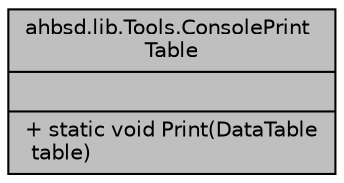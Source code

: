 digraph "ahbsd.lib.Tools.ConsolePrintTable"
{
 // LATEX_PDF_SIZE
  bgcolor="transparent";
  edge [fontname="Helvetica",fontsize="10",labelfontname="Helvetica",labelfontsize="10"];
  node [fontname="Helvetica",fontsize="10",shape=record];
  Node1 [label="{ahbsd.lib.Tools.ConsolePrint\lTable\n||+ static void Print(DataTable\l table)\l}",height=0.2,width=0.4,color="black", fillcolor="grey75", style="filled", fontcolor="black",tooltip="Static class to print a DataTable to console."];
}

